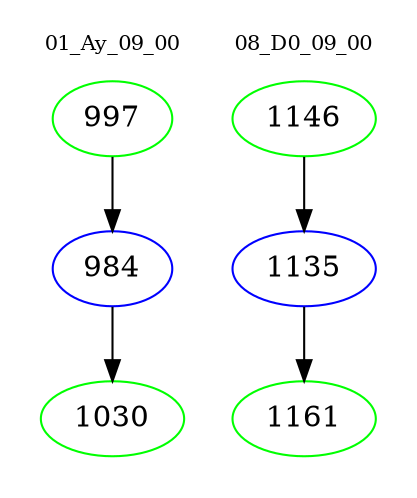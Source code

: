 digraph{
subgraph cluster_0 {
color = white
label = "01_Ay_09_00";
fontsize=10;
T0_997 [label="997", color="green"]
T0_997 -> T0_984 [color="black"]
T0_984 [label="984", color="blue"]
T0_984 -> T0_1030 [color="black"]
T0_1030 [label="1030", color="green"]
}
subgraph cluster_1 {
color = white
label = "08_D0_09_00";
fontsize=10;
T1_1146 [label="1146", color="green"]
T1_1146 -> T1_1135 [color="black"]
T1_1135 [label="1135", color="blue"]
T1_1135 -> T1_1161 [color="black"]
T1_1161 [label="1161", color="green"]
}
}
